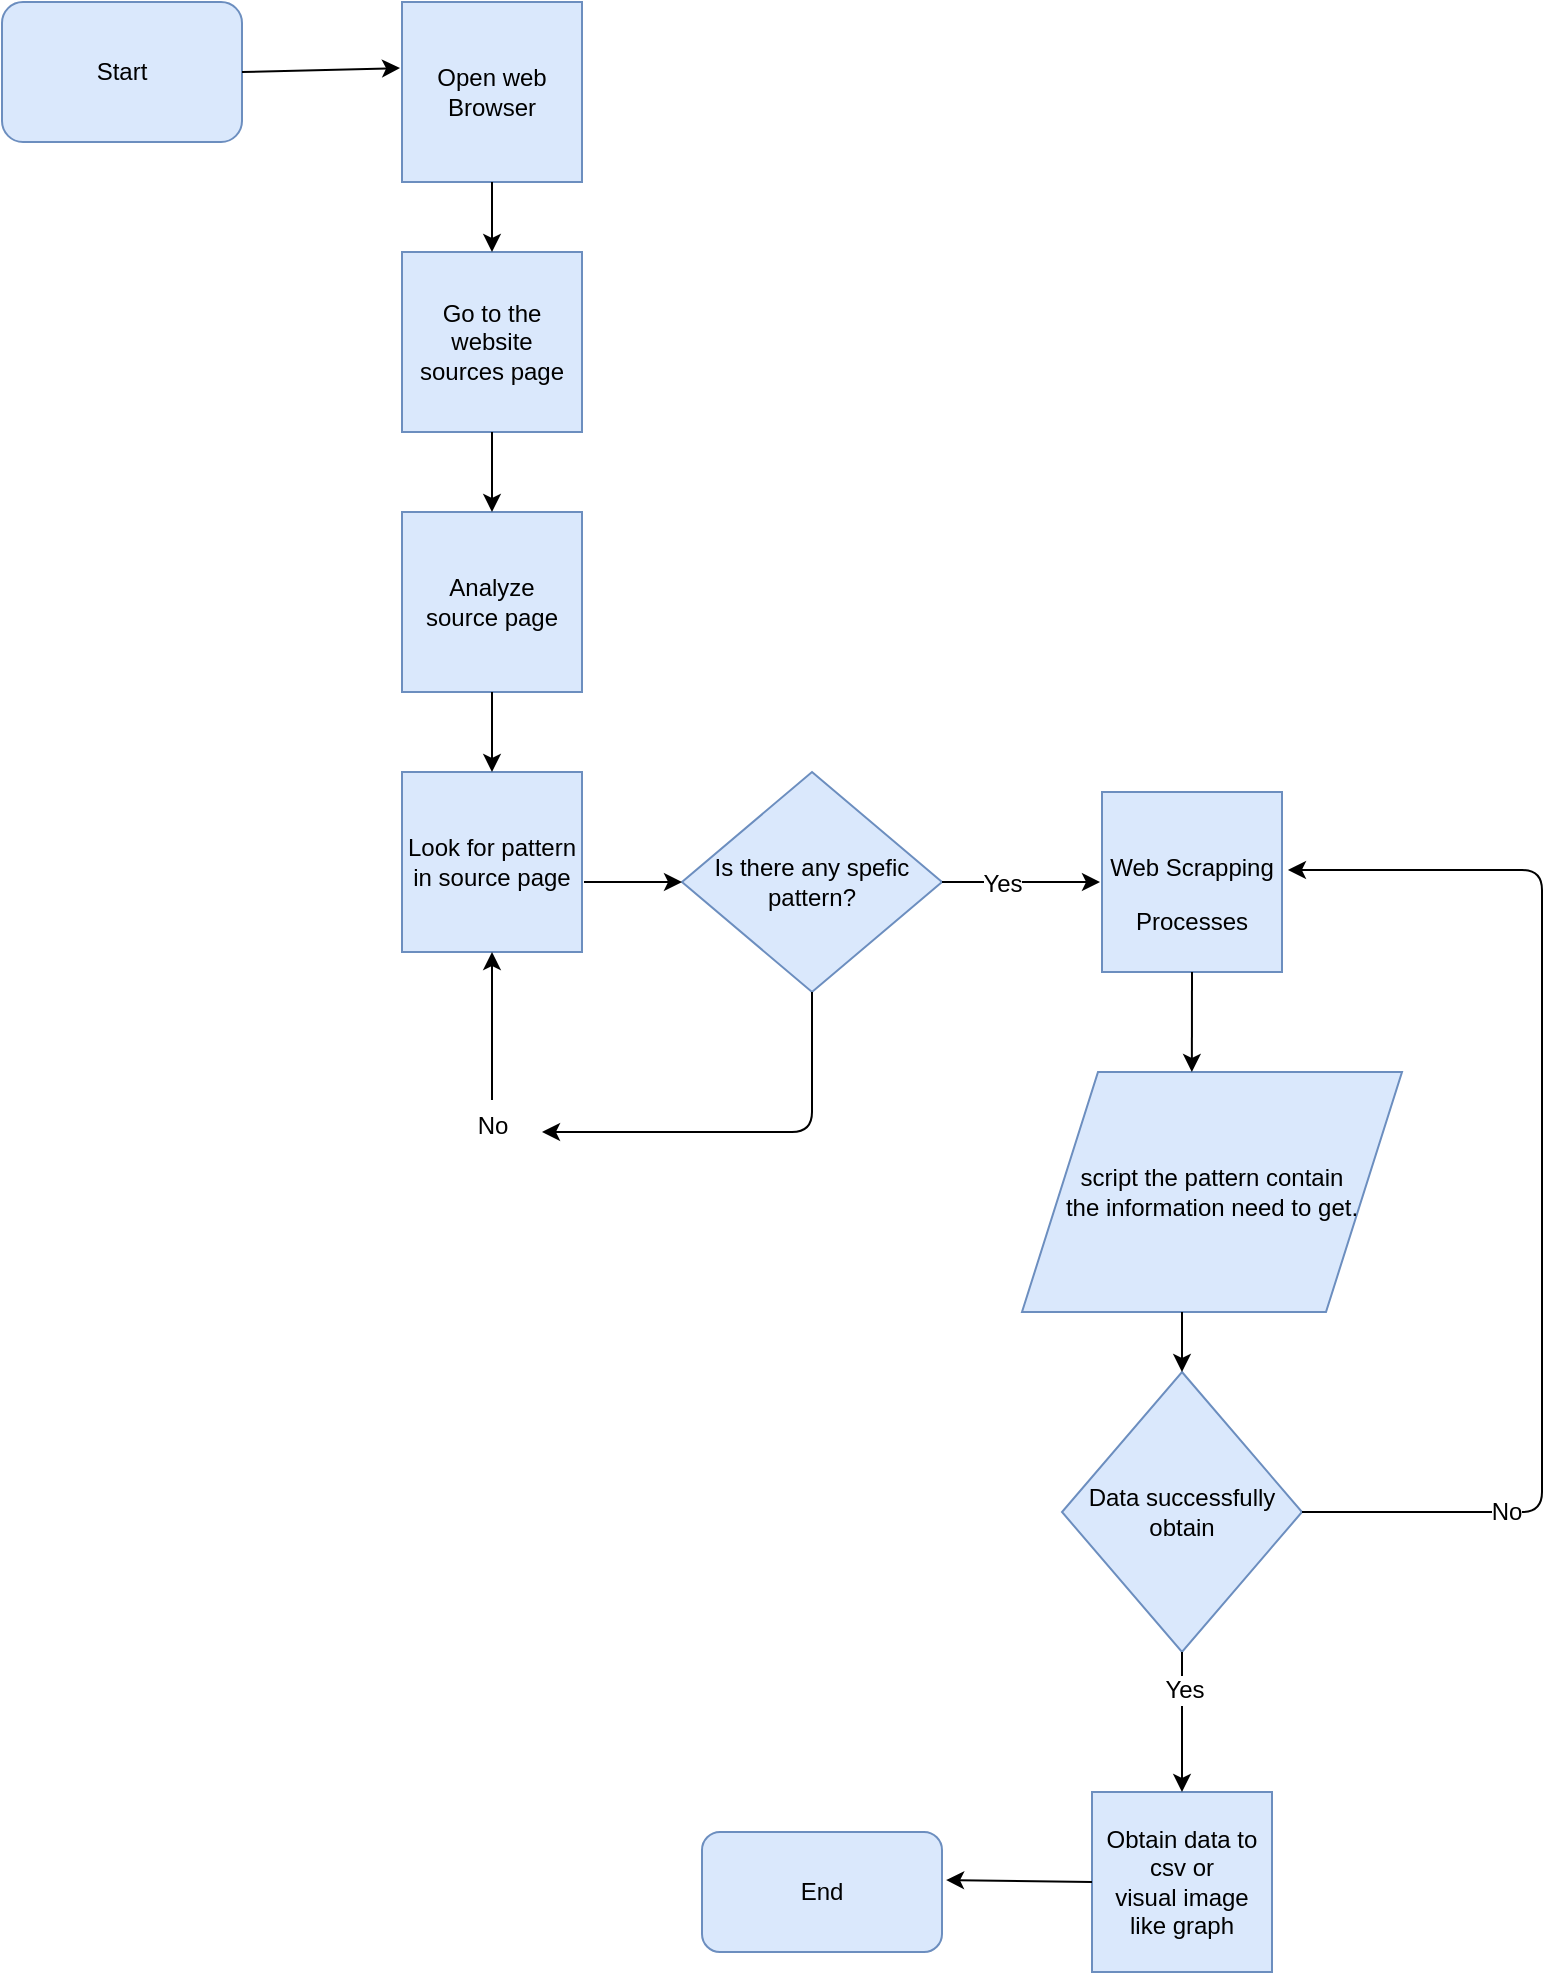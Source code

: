 <mxfile version="12.0.0" type="github" pages="1"><diagram id="l-wRVvtEiWRYS09VCtME" name="Page-1"><mxGraphModel dx="1408" dy="748" grid="1" gridSize="10" guides="1" tooltips="1" connect="1" arrows="1" fold="1" page="1" pageScale="1" pageWidth="850" pageHeight="1100" math="0" shadow="0"><root><mxCell id="0"/><mxCell id="1" parent="0"/><mxCell id="cosJOqmLCQ-lpWex0i2n-1" value="Start" style="rounded=1;whiteSpace=wrap;html=1;fillColor=#dae8fc;strokeColor=#6c8ebf;" vertex="1" parent="1"><mxGeometry x="10" y="15" width="120" height="70" as="geometry"/></mxCell><mxCell id="cosJOqmLCQ-lpWex0i2n-2" value="Open web Browser" style="whiteSpace=wrap;html=1;aspect=fixed;fillColor=#dae8fc;strokeColor=#6c8ebf;" vertex="1" parent="1"><mxGeometry x="210" y="15" width="90" height="90" as="geometry"/></mxCell><mxCell id="cosJOqmLCQ-lpWex0i2n-4" value="&lt;p class=&quot;MsoNormal&quot; align=&quot;center&quot;&gt;Web Scrapping&lt;/p&gt;&lt;span&gt;Processes&lt;/span&gt;" style="whiteSpace=wrap;html=1;aspect=fixed;fillColor=#dae8fc;strokeColor=#6c8ebf;" vertex="1" parent="1"><mxGeometry x="560" y="410" width="90" height="90" as="geometry"/></mxCell><mxCell id="cosJOqmLCQ-lpWex0i2n-5" value="&lt;p class=&quot;MsoNormal&quot; align=&quot;center&quot;&gt;Data successfully&lt;br/&gt;obtain&lt;/p&gt;" style="rhombus;whiteSpace=wrap;html=1;fillColor=#dae8fc;strokeColor=#6c8ebf;" vertex="1" parent="1"><mxGeometry x="540" y="700" width="120" height="140" as="geometry"/></mxCell><mxCell id="cosJOqmLCQ-lpWex0i2n-6" value="&lt;p class=&quot;MsoNormal&quot; align=&quot;center&quot;&gt;script the pattern contain&lt;br&gt;the&lt;span&gt;&amp;nbsp;information need to get.&lt;/span&gt;&lt;/p&gt;" style="shape=parallelogram;perimeter=parallelogramPerimeter;whiteSpace=wrap;html=1;fillColor=#dae8fc;strokeColor=#6c8ebf;" vertex="1" parent="1"><mxGeometry x="520" y="550" width="190" height="120" as="geometry"/></mxCell><mxCell id="cosJOqmLCQ-lpWex0i2n-7" value="End" style="rounded=1;whiteSpace=wrap;html=1;fillColor=#dae8fc;strokeColor=#6c8ebf;" vertex="1" parent="1"><mxGeometry x="360" y="930" width="120" height="60" as="geometry"/></mxCell><mxCell id="cosJOqmLCQ-lpWex0i2n-15" value="Go to the website&lt;br&gt;sources page" style="whiteSpace=wrap;html=1;aspect=fixed;fillColor=#dae8fc;strokeColor=#6c8ebf;" vertex="1" parent="1"><mxGeometry x="210" y="140" width="90" height="90" as="geometry"/></mxCell><mxCell id="cosJOqmLCQ-lpWex0i2n-16" value="Analyze&lt;br&gt;source page" style="whiteSpace=wrap;html=1;aspect=fixed;fillColor=#dae8fc;strokeColor=#6c8ebf;" vertex="1" parent="1"><mxGeometry x="210" y="270" width="90" height="90" as="geometry"/></mxCell><mxCell id="cosJOqmLCQ-lpWex0i2n-18" value="Look for pattern&lt;br&gt;in source page" style="whiteSpace=wrap;html=1;aspect=fixed;fillColor=#dae8fc;strokeColor=#6c8ebf;" vertex="1" parent="1"><mxGeometry x="210" y="400" width="90" height="90" as="geometry"/></mxCell><mxCell id="cosJOqmLCQ-lpWex0i2n-19" value="Is there any spefic pattern?" style="rhombus;whiteSpace=wrap;html=1;fillColor=#dae8fc;strokeColor=#6c8ebf;" vertex="1" parent="1"><mxGeometry x="350" y="400" width="130" height="110" as="geometry"/></mxCell><mxCell id="cosJOqmLCQ-lpWex0i2n-20" value="" style="endArrow=classic;html=1;exitX=0.5;exitY=1;exitDx=0;exitDy=0;" edge="1" parent="1" source="cosJOqmLCQ-lpWex0i2n-19"><mxGeometry width="50" height="50" relative="1" as="geometry"><mxPoint x="370" y="590" as="sourcePoint"/><mxPoint x="280" y="580" as="targetPoint"/><Array as="points"><mxPoint x="415" y="580"/></Array></mxGeometry></mxCell><mxCell id="cosJOqmLCQ-lpWex0i2n-21" value="No" style="text;html=1;resizable=0;points=[];autosize=1;align=center;verticalAlign=top;spacingTop=-4;" vertex="1" parent="1"><mxGeometry x="240" y="567" width="30" height="20" as="geometry"/></mxCell><mxCell id="cosJOqmLCQ-lpWex0i2n-22" value="" style="endArrow=classic;html=1;entryX=0.5;entryY=1;entryDx=0;entryDy=0;" edge="1" parent="1" target="cosJOqmLCQ-lpWex0i2n-18"><mxGeometry width="50" height="50" relative="1" as="geometry"><mxPoint x="255" y="564" as="sourcePoint"/><mxPoint x="280" y="525" as="targetPoint"/></mxGeometry></mxCell><mxCell id="cosJOqmLCQ-lpWex0i2n-23" value="" style="endArrow=classic;html=1;exitX=0.5;exitY=1;exitDx=0;exitDy=0;entryX=0.5;entryY=0;entryDx=0;entryDy=0;" edge="1" parent="1" source="cosJOqmLCQ-lpWex0i2n-2" target="cosJOqmLCQ-lpWex0i2n-15"><mxGeometry width="50" height="50" relative="1" as="geometry"><mxPoint x="230" y="155" as="sourcePoint"/><mxPoint x="280" y="105" as="targetPoint"/></mxGeometry></mxCell><mxCell id="cosJOqmLCQ-lpWex0i2n-24" value="" style="endArrow=classic;html=1;exitX=0.5;exitY=1;exitDx=0;exitDy=0;entryX=0.5;entryY=0;entryDx=0;entryDy=0;" edge="1" parent="1" source="cosJOqmLCQ-lpWex0i2n-15" target="cosJOqmLCQ-lpWex0i2n-16"><mxGeometry width="50" height="50" relative="1" as="geometry"><mxPoint x="230" y="277.5" as="sourcePoint"/><mxPoint x="280" y="227.5" as="targetPoint"/></mxGeometry></mxCell><mxCell id="cosJOqmLCQ-lpWex0i2n-25" value="" style="endArrow=classic;html=1;exitX=0.5;exitY=1;exitDx=0;exitDy=0;entryX=0.5;entryY=0;entryDx=0;entryDy=0;" edge="1" parent="1" source="cosJOqmLCQ-lpWex0i2n-16" target="cosJOqmLCQ-lpWex0i2n-18"><mxGeometry width="50" height="50" relative="1" as="geometry"><mxPoint x="220" y="410" as="sourcePoint"/><mxPoint x="270" y="360" as="targetPoint"/></mxGeometry></mxCell><mxCell id="cosJOqmLCQ-lpWex0i2n-26" value="" style="endArrow=classic;html=1;exitX=1.011;exitY=0.611;exitDx=0;exitDy=0;exitPerimeter=0;entryX=0;entryY=0.5;entryDx=0;entryDy=0;" edge="1" parent="1" source="cosJOqmLCQ-lpWex0i2n-18" target="cosJOqmLCQ-lpWex0i2n-19"><mxGeometry width="50" height="50" relative="1" as="geometry"><mxPoint x="295" y="480" as="sourcePoint"/><mxPoint x="345" y="430" as="targetPoint"/></mxGeometry></mxCell><mxCell id="cosJOqmLCQ-lpWex0i2n-27" value="" style="endArrow=classic;html=1;exitX=1;exitY=0.5;exitDx=0;exitDy=0;" edge="1" parent="1" source="cosJOqmLCQ-lpWex0i2n-19"><mxGeometry width="50" height="50" relative="1" as="geometry"><mxPoint x="500" y="495" as="sourcePoint"/><mxPoint x="559" y="455" as="targetPoint"/><Array as="points"><mxPoint x="520" y="455"/></Array></mxGeometry></mxCell><mxCell id="cosJOqmLCQ-lpWex0i2n-34" value="Yes" style="text;html=1;resizable=0;points=[];align=center;verticalAlign=middle;labelBackgroundColor=#ffffff;" vertex="1" connectable="0" parent="cosJOqmLCQ-lpWex0i2n-27"><mxGeometry x="0.013" y="-10" relative="1" as="geometry"><mxPoint x="-10" y="-9" as="offset"/></mxGeometry></mxCell><mxCell id="cosJOqmLCQ-lpWex0i2n-29" value="&lt;p class=&quot;MsoNormal&quot; align=&quot;center&quot;&gt;Obtain data to csv or&lt;br/&gt;visual image like graph&lt;/p&gt;" style="whiteSpace=wrap;html=1;aspect=fixed;fillColor=#dae8fc;strokeColor=#6c8ebf;" vertex="1" parent="1"><mxGeometry x="555" y="910" width="90" height="90" as="geometry"/></mxCell><mxCell id="cosJOqmLCQ-lpWex0i2n-30" value="" style="endArrow=classic;html=1;exitX=1;exitY=0.5;exitDx=0;exitDy=0;entryX=1.033;entryY=0.433;entryDx=0;entryDy=0;entryPerimeter=0;" edge="1" parent="1" source="cosJOqmLCQ-lpWex0i2n-5" target="cosJOqmLCQ-lpWex0i2n-4"><mxGeometry width="50" height="50" relative="1" as="geometry"><mxPoint x="660" y="800" as="sourcePoint"/><mxPoint x="780" y="450" as="targetPoint"/><Array as="points"><mxPoint x="780" y="770"/><mxPoint x="780" y="449"/></Array></mxGeometry></mxCell><mxCell id="cosJOqmLCQ-lpWex0i2n-31" value="No" style="text;html=1;resizable=0;points=[];align=center;verticalAlign=middle;labelBackgroundColor=#ffffff;" vertex="1" connectable="0" parent="cosJOqmLCQ-lpWex0i2n-30"><mxGeometry x="-0.641" relative="1" as="geometry"><mxPoint as="offset"/></mxGeometry></mxCell><mxCell id="cosJOqmLCQ-lpWex0i2n-32" value="" style="endArrow=classic;html=1;exitX=0.5;exitY=1;exitDx=0;exitDy=0;entryX=0.447;entryY=0;entryDx=0;entryDy=0;entryPerimeter=0;" edge="1" parent="1" source="cosJOqmLCQ-lpWex0i2n-4" target="cosJOqmLCQ-lpWex0i2n-6"><mxGeometry width="50" height="50" relative="1" as="geometry"><mxPoint x="590" y="550" as="sourcePoint"/><mxPoint x="640" y="500" as="targetPoint"/></mxGeometry></mxCell><mxCell id="cosJOqmLCQ-lpWex0i2n-33" value="" style="endArrow=classic;html=1;entryX=0.5;entryY=0;entryDx=0;entryDy=0;" edge="1" parent="1" target="cosJOqmLCQ-lpWex0i2n-5"><mxGeometry width="50" height="50" relative="1" as="geometry"><mxPoint x="600" y="670" as="sourcePoint"/><mxPoint x="625" y="650" as="targetPoint"/></mxGeometry></mxCell><mxCell id="cosJOqmLCQ-lpWex0i2n-36" value="" style="endArrow=classic;html=1;exitX=0.5;exitY=1;exitDx=0;exitDy=0;entryX=0.5;entryY=0;entryDx=0;entryDy=0;" edge="1" parent="1" source="cosJOqmLCQ-lpWex0i2n-5" target="cosJOqmLCQ-lpWex0i2n-29"><mxGeometry width="50" height="50" relative="1" as="geometry"><mxPoint x="575" y="890" as="sourcePoint"/><mxPoint x="625" y="840" as="targetPoint"/><Array as="points"/></mxGeometry></mxCell><mxCell id="cosJOqmLCQ-lpWex0i2n-37" value="Yes" style="text;html=1;resizable=0;points=[];align=center;verticalAlign=middle;labelBackgroundColor=#ffffff;" vertex="1" connectable="0" parent="cosJOqmLCQ-lpWex0i2n-36"><mxGeometry x="-0.457" y="1" relative="1" as="geometry"><mxPoint as="offset"/></mxGeometry></mxCell><mxCell id="cosJOqmLCQ-lpWex0i2n-38" value="" style="endArrow=classic;html=1;exitX=0;exitY=0.5;exitDx=0;exitDy=0;entryX=1.017;entryY=0.4;entryDx=0;entryDy=0;entryPerimeter=0;" edge="1" parent="1" source="cosJOqmLCQ-lpWex0i2n-29" target="cosJOqmLCQ-lpWex0i2n-7"><mxGeometry width="50" height="50" relative="1" as="geometry"><mxPoint x="505" y="990" as="sourcePoint"/><mxPoint x="555" y="940" as="targetPoint"/></mxGeometry></mxCell><mxCell id="cosJOqmLCQ-lpWex0i2n-39" value="" style="endArrow=classic;html=1;exitX=1;exitY=0.5;exitDx=0;exitDy=0;entryX=-0.011;entryY=0.367;entryDx=0;entryDy=0;entryPerimeter=0;" edge="1" parent="1" source="cosJOqmLCQ-lpWex0i2n-1" target="cosJOqmLCQ-lpWex0i2n-2"><mxGeometry width="50" height="50" relative="1" as="geometry"><mxPoint x="130" y="75" as="sourcePoint"/><mxPoint x="180" y="25" as="targetPoint"/></mxGeometry></mxCell></root></mxGraphModel></diagram></mxfile>